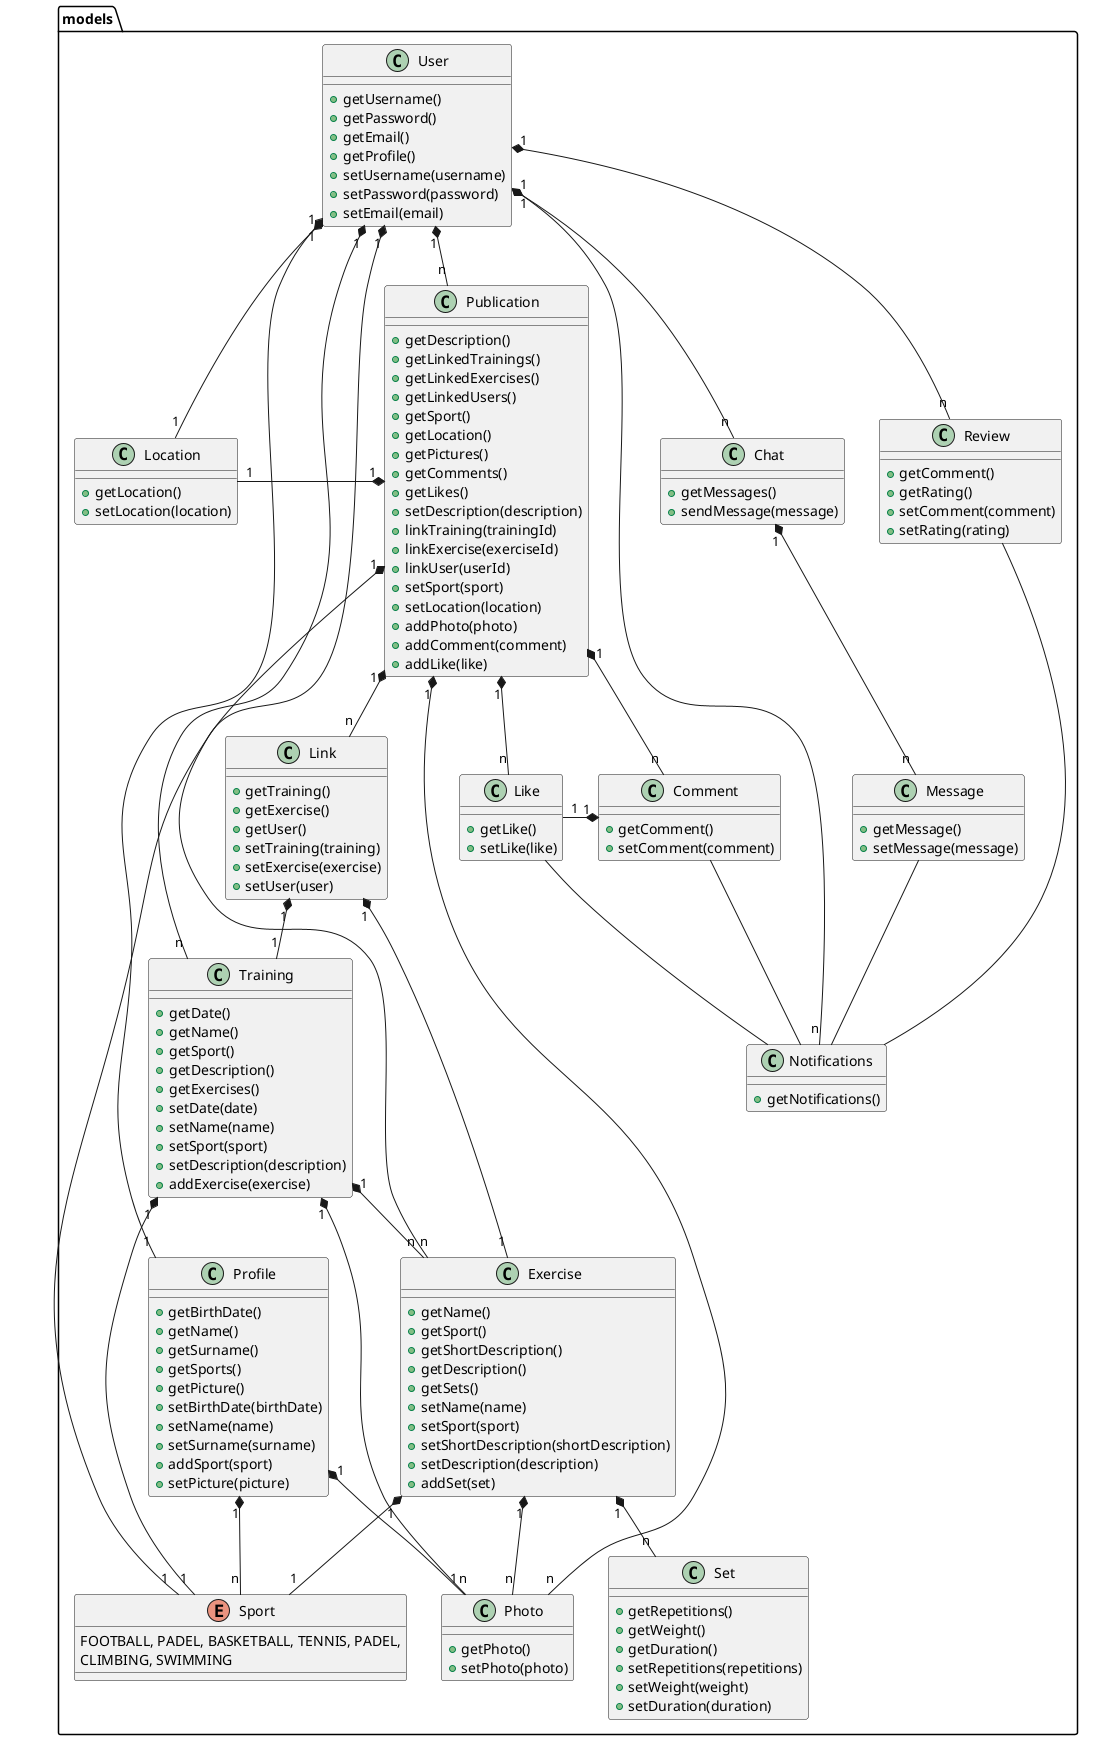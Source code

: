 @startuml
package models {
    class Training {
        + getDate()
        + getName()
        + getSport()
        + getDescription()
        + getExercises()
        + setDate(date)
        + setName(name)
        + setSport(sport)
        + setDescription(description)
        + addExercise(exercise)
    }
    class Exercise {
        + getName()
        + getSport()
        + getShortDescription()
        + getDescription()
        + getSets()
        + setName(name)
        + setSport(sport)
        + setShortDescription(shortDescription)
        + setDescription(description)
        + addSet(set)
    }
    class Set {
        + getRepetitions()
        + getWeight()
        + getDuration()
        + setRepetitions(repetitions)
        + setWeight(weight)
        + setDuration(duration)
    }
    class Publication {
        + getDescription()
        + getLinkedTrainings()
        + getLinkedExercises()
        + getLinkedUsers()
        + getSport()
        + getLocation()
        + getPictures()
        + getComments()
        + getLikes()
        + setDescription(description)
        + linkTraining(trainingId)
        + linkExercise(exerciseId)
        + linkUser(userId)
        + setSport(sport)
        + setLocation(location)
        + addPhoto(photo)
        + addComment(comment)
        + addLike(like)
    }
    class Comment {
        + getComment()
        + setComment(comment)
    }
    class Like {
        + getLike()
        + setLike(like)
    }
    class Link {
        + getTraining()
        + getExercise()
        + getUser()
        + setTraining(training)
        + setExercise(exercise)
        + setUser(user)
    }
    enum Sport {
        FOOTBALL, PADEL, BASKETBALL, TENNIS, PADEL,
        CLIMBING, SWIMMING
    }
    class Location {
        + getLocation()
        + setLocation(location)
    }
    class Photo {
        + getPhoto()
        + setPhoto(photo)
    }
    class Notifications {
        + getNotifications()
    }
    class Chat {
        + getMessages()
        + sendMessage(message)
    }
    class Message {
        + getMessage()
        + setMessage(message)
    }
    class User {
        + getUsername()
        + getPassword()
        + getEmail()
        + getProfile()
        + setUsername(username)
        + setPassword(password)
        + setEmail(email)
    }
    class Profile {
        + getBirthDate()
        + getName()
        + getSurname()
        + getSports()
        + getPicture()
        + setBirthDate(birthDate)
        + setName(name)
        + setSurname(surname)
        + addSport(sport)
        + setPicture(picture)
    }
    class Review {
        + getComment()
        + getRating()
        + setComment(comment)
        + setRating(rating)
    }
    User "1" *-- "1" Location

    User "1" *-- "1" Profile
    Profile "1" *-- "n" Sport
    Profile "1" *-- "1" Photo

    User "1" *-- "n" Training
    Training "1" *-- "1" Sport
    Training "1" *-- "n" Photo
    Training "1" *-- "n" Exercise

    User "1" *-- "n" Exercise
    Exercise "1" *-- "1" Sport
    Exercise "1" *-- "n" Photo
    Exercise "1" *-- "n" Set

    User "1" *-- "n" Publication
    Publication "1" *-- "1" Sport
    Publication "1" *-- "n" Photo
    Publication "1" *-- "n" Comment
    Publication "1" *-- "n" Like
    Comment "1" *-left- "1" Like
    Publication "1" *-- "n" Link
    Link "1" *-- "1" Training
    Link "1" *-- "1" Exercise
    Publication "1" *-left- "1" Location

    User "1" *-- "n" Notifications
    User "1" *-- "n" Chat
    Chat "1" *-- "n" Message
    Message -- Notifications
    User "1" *-- "n" Review
    Review -- Notifications
    Like -- Notifications
    Comment -- Notifications
}
@enduml